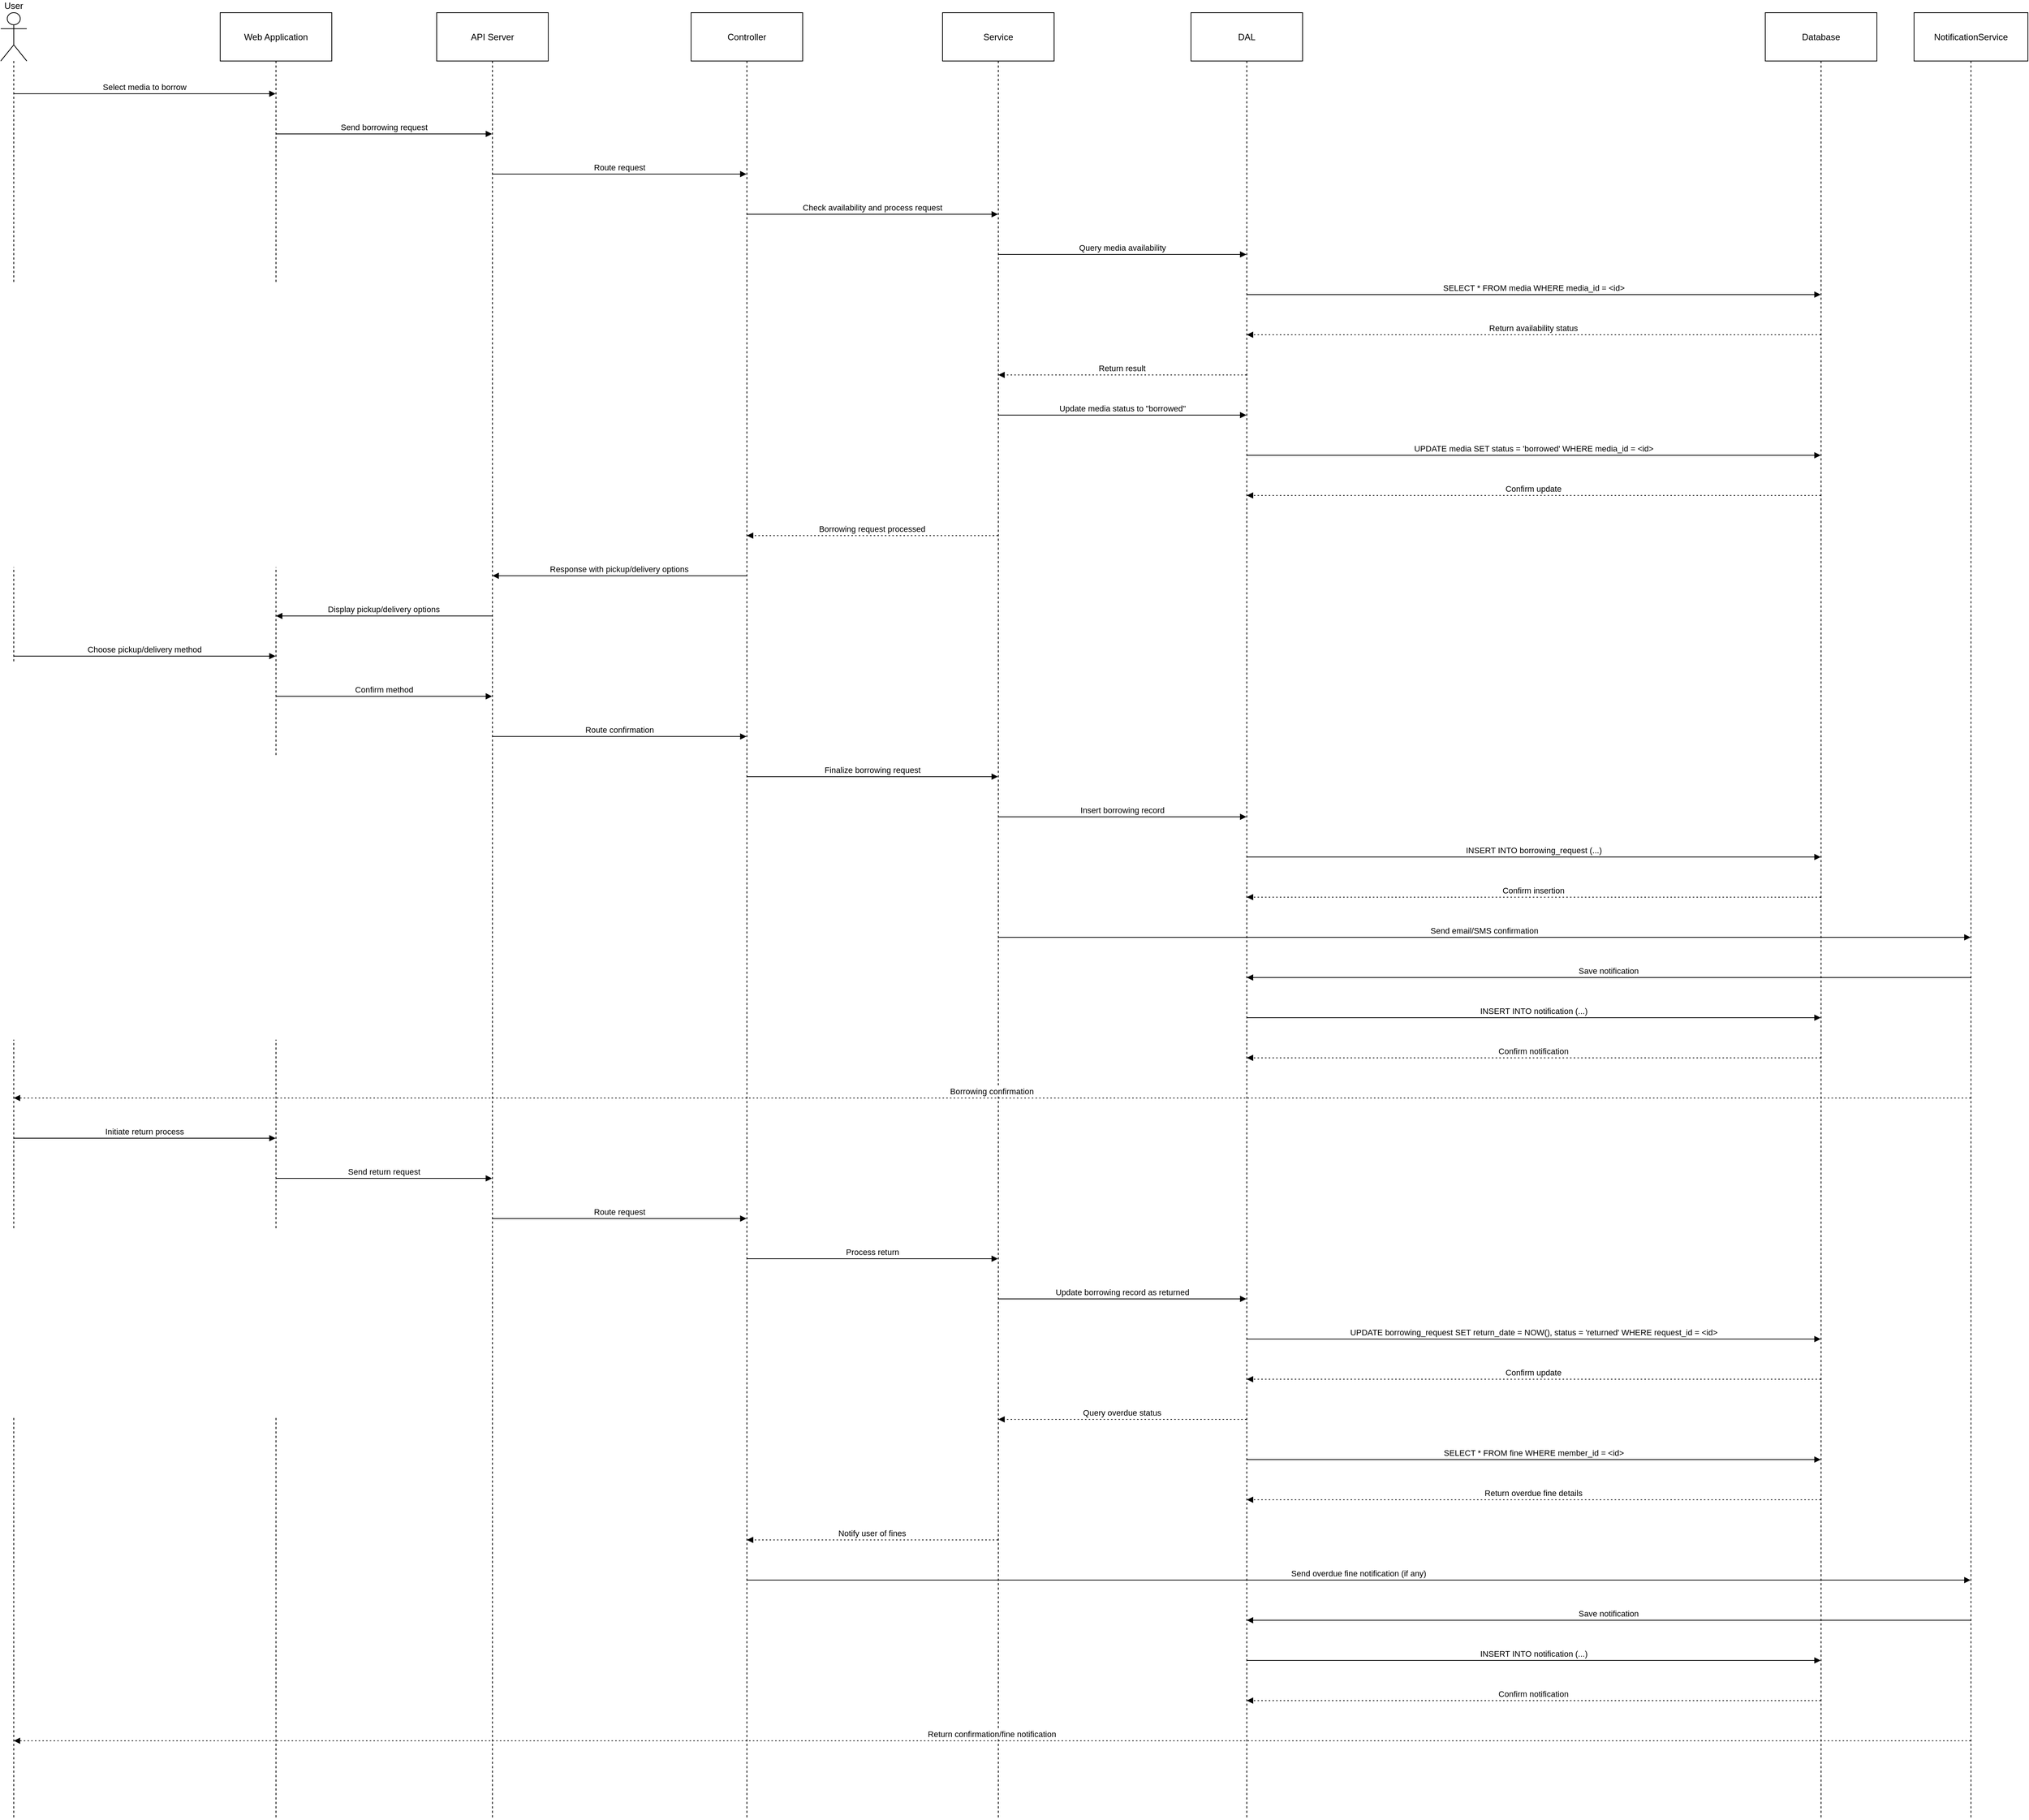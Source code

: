 <mxfile version="26.0.2">
  <diagram name="Page-1" id="7eDkw0SuZ6xW5JD7QbAp">
    <mxGraphModel dx="3816" dy="2304" grid="1" gridSize="10" guides="1" tooltips="1" connect="1" arrows="1" fold="1" page="1" pageScale="1" pageWidth="850" pageHeight="1100" math="0" shadow="0">
      <root>
        <mxCell id="0" />
        <mxCell id="1" parent="0" />
        <mxCell id="g9JzTp2ROm6_mVrZQtTa-70" value="User" style="shape=umlLifeline;perimeter=lifelinePerimeter;whiteSpace=wrap;container=1;dropTarget=0;collapsible=0;recursiveResize=0;outlineConnect=0;portConstraint=eastwest;newEdgeStyle={&quot;edgeStyle&quot;:&quot;elbowEdgeStyle&quot;,&quot;elbow&quot;:&quot;vertical&quot;,&quot;curved&quot;:0,&quot;rounded&quot;:0};participant=umlActor;verticalAlign=bottom;labelPosition=center;verticalLabelPosition=top;align=center;size=65;" vertex="1" parent="1">
          <mxGeometry x="20" y="20" width="35" height="2428" as="geometry" />
        </mxCell>
        <mxCell id="g9JzTp2ROm6_mVrZQtTa-71" value="Web Application" style="shape=umlLifeline;perimeter=lifelinePerimeter;whiteSpace=wrap;container=1;dropTarget=0;collapsible=0;recursiveResize=0;outlineConnect=0;portConstraint=eastwest;newEdgeStyle={&quot;edgeStyle&quot;:&quot;elbowEdgeStyle&quot;,&quot;elbow&quot;:&quot;vertical&quot;,&quot;curved&quot;:0,&quot;rounded&quot;:0};size=65;" vertex="1" parent="1">
          <mxGeometry x="315" y="20" width="150" height="2428" as="geometry" />
        </mxCell>
        <mxCell id="g9JzTp2ROm6_mVrZQtTa-72" value="API Server" style="shape=umlLifeline;perimeter=lifelinePerimeter;whiteSpace=wrap;container=1;dropTarget=0;collapsible=0;recursiveResize=0;outlineConnect=0;portConstraint=eastwest;newEdgeStyle={&quot;edgeStyle&quot;:&quot;elbowEdgeStyle&quot;,&quot;elbow&quot;:&quot;vertical&quot;,&quot;curved&quot;:0,&quot;rounded&quot;:0};size=65;" vertex="1" parent="1">
          <mxGeometry x="606" y="20" width="150" height="2428" as="geometry" />
        </mxCell>
        <mxCell id="g9JzTp2ROm6_mVrZQtTa-73" value="Controller" style="shape=umlLifeline;perimeter=lifelinePerimeter;whiteSpace=wrap;container=1;dropTarget=0;collapsible=0;recursiveResize=0;outlineConnect=0;portConstraint=eastwest;newEdgeStyle={&quot;edgeStyle&quot;:&quot;elbowEdgeStyle&quot;,&quot;elbow&quot;:&quot;vertical&quot;,&quot;curved&quot;:0,&quot;rounded&quot;:0};size=65;" vertex="1" parent="1">
          <mxGeometry x="948" y="20" width="150" height="2428" as="geometry" />
        </mxCell>
        <mxCell id="g9JzTp2ROm6_mVrZQtTa-74" value="Service" style="shape=umlLifeline;perimeter=lifelinePerimeter;whiteSpace=wrap;container=1;dropTarget=0;collapsible=0;recursiveResize=0;outlineConnect=0;portConstraint=eastwest;newEdgeStyle={&quot;edgeStyle&quot;:&quot;elbowEdgeStyle&quot;,&quot;elbow&quot;:&quot;vertical&quot;,&quot;curved&quot;:0,&quot;rounded&quot;:0};size=65;" vertex="1" parent="1">
          <mxGeometry x="1286" y="20" width="150" height="2428" as="geometry" />
        </mxCell>
        <mxCell id="g9JzTp2ROm6_mVrZQtTa-75" value="DAL" style="shape=umlLifeline;perimeter=lifelinePerimeter;whiteSpace=wrap;container=1;dropTarget=0;collapsible=0;recursiveResize=0;outlineConnect=0;portConstraint=eastwest;newEdgeStyle={&quot;edgeStyle&quot;:&quot;elbowEdgeStyle&quot;,&quot;elbow&quot;:&quot;vertical&quot;,&quot;curved&quot;:0,&quot;rounded&quot;:0};size=65;" vertex="1" parent="1">
          <mxGeometry x="1620" y="20" width="150" height="2428" as="geometry" />
        </mxCell>
        <mxCell id="g9JzTp2ROm6_mVrZQtTa-76" value="Database" style="shape=umlLifeline;perimeter=lifelinePerimeter;whiteSpace=wrap;container=1;dropTarget=0;collapsible=0;recursiveResize=0;outlineConnect=0;portConstraint=eastwest;newEdgeStyle={&quot;edgeStyle&quot;:&quot;elbowEdgeStyle&quot;,&quot;elbow&quot;:&quot;vertical&quot;,&quot;curved&quot;:0,&quot;rounded&quot;:0};size=65;" vertex="1" parent="1">
          <mxGeometry x="2392" y="20" width="150" height="2428" as="geometry" />
        </mxCell>
        <mxCell id="g9JzTp2ROm6_mVrZQtTa-77" value="NotificationService" style="shape=umlLifeline;perimeter=lifelinePerimeter;whiteSpace=wrap;container=1;dropTarget=0;collapsible=0;recursiveResize=0;outlineConnect=0;portConstraint=eastwest;newEdgeStyle={&quot;edgeStyle&quot;:&quot;elbowEdgeStyle&quot;,&quot;elbow&quot;:&quot;vertical&quot;,&quot;curved&quot;:0,&quot;rounded&quot;:0};size=65;" vertex="1" parent="1">
          <mxGeometry x="2592" y="20" width="153" height="2428" as="geometry" />
        </mxCell>
        <mxCell id="g9JzTp2ROm6_mVrZQtTa-78" value="Select media to borrow" style="verticalAlign=bottom;edgeStyle=elbowEdgeStyle;elbow=vertical;curved=0;rounded=0;endArrow=block;" edge="1" parent="1" source="g9JzTp2ROm6_mVrZQtTa-70" target="g9JzTp2ROm6_mVrZQtTa-71">
          <mxGeometry relative="1" as="geometry">
            <Array as="points">
              <mxPoint x="251" y="129" />
            </Array>
          </mxGeometry>
        </mxCell>
        <mxCell id="g9JzTp2ROm6_mVrZQtTa-79" value="Send borrowing request" style="verticalAlign=bottom;edgeStyle=elbowEdgeStyle;elbow=vertical;curved=0;rounded=0;endArrow=block;" edge="1" parent="1" source="g9JzTp2ROm6_mVrZQtTa-71" target="g9JzTp2ROm6_mVrZQtTa-72">
          <mxGeometry relative="1" as="geometry">
            <Array as="points">
              <mxPoint x="544" y="183" />
            </Array>
          </mxGeometry>
        </mxCell>
        <mxCell id="g9JzTp2ROm6_mVrZQtTa-80" value="Route request" style="verticalAlign=bottom;edgeStyle=elbowEdgeStyle;elbow=vertical;curved=0;rounded=0;endArrow=block;" edge="1" parent="1" source="g9JzTp2ROm6_mVrZQtTa-72" target="g9JzTp2ROm6_mVrZQtTa-73">
          <mxGeometry relative="1" as="geometry">
            <Array as="points">
              <mxPoint x="861" y="237" />
            </Array>
          </mxGeometry>
        </mxCell>
        <mxCell id="g9JzTp2ROm6_mVrZQtTa-81" value="Check availability and process request" style="verticalAlign=bottom;edgeStyle=elbowEdgeStyle;elbow=vertical;curved=0;rounded=0;endArrow=block;" edge="1" parent="1" source="g9JzTp2ROm6_mVrZQtTa-73" target="g9JzTp2ROm6_mVrZQtTa-74">
          <mxGeometry relative="1" as="geometry">
            <Array as="points">
              <mxPoint x="1201" y="291" />
            </Array>
          </mxGeometry>
        </mxCell>
        <mxCell id="g9JzTp2ROm6_mVrZQtTa-82" value="Query media availability" style="verticalAlign=bottom;edgeStyle=elbowEdgeStyle;elbow=vertical;curved=0;rounded=0;endArrow=block;" edge="1" parent="1" source="g9JzTp2ROm6_mVrZQtTa-74" target="g9JzTp2ROm6_mVrZQtTa-75">
          <mxGeometry relative="1" as="geometry">
            <Array as="points">
              <mxPoint x="1537" y="345" />
            </Array>
          </mxGeometry>
        </mxCell>
        <mxCell id="g9JzTp2ROm6_mVrZQtTa-83" value="SELECT * FROM media WHERE media_id = &lt;id&gt;" style="verticalAlign=bottom;edgeStyle=elbowEdgeStyle;elbow=vertical;curved=0;rounded=0;endArrow=block;" edge="1" parent="1" source="g9JzTp2ROm6_mVrZQtTa-75" target="g9JzTp2ROm6_mVrZQtTa-76">
          <mxGeometry relative="1" as="geometry">
            <Array as="points">
              <mxPoint x="2090" y="399" />
            </Array>
          </mxGeometry>
        </mxCell>
        <mxCell id="g9JzTp2ROm6_mVrZQtTa-84" value="Return availability status" style="verticalAlign=bottom;edgeStyle=elbowEdgeStyle;elbow=vertical;curved=0;rounded=0;dashed=1;dashPattern=2 3;endArrow=block;" edge="1" parent="1" source="g9JzTp2ROm6_mVrZQtTa-76" target="g9JzTp2ROm6_mVrZQtTa-75">
          <mxGeometry relative="1" as="geometry">
            <Array as="points">
              <mxPoint x="2093" y="453" />
            </Array>
          </mxGeometry>
        </mxCell>
        <mxCell id="g9JzTp2ROm6_mVrZQtTa-85" value="Return result" style="verticalAlign=bottom;edgeStyle=elbowEdgeStyle;elbow=vertical;curved=0;rounded=0;dashed=1;dashPattern=2 3;endArrow=block;" edge="1" parent="1" source="g9JzTp2ROm6_mVrZQtTa-75" target="g9JzTp2ROm6_mVrZQtTa-74">
          <mxGeometry relative="1" as="geometry">
            <Array as="points">
              <mxPoint x="1540" y="507" />
            </Array>
          </mxGeometry>
        </mxCell>
        <mxCell id="g9JzTp2ROm6_mVrZQtTa-86" value="Update media status to &quot;borrowed&quot;" style="verticalAlign=bottom;edgeStyle=elbowEdgeStyle;elbow=vertical;curved=0;rounded=0;endArrow=block;" edge="1" parent="1" source="g9JzTp2ROm6_mVrZQtTa-74" target="g9JzTp2ROm6_mVrZQtTa-75">
          <mxGeometry relative="1" as="geometry">
            <Array as="points">
              <mxPoint x="1537" y="561" />
            </Array>
          </mxGeometry>
        </mxCell>
        <mxCell id="g9JzTp2ROm6_mVrZQtTa-87" value="UPDATE media SET status = &#39;borrowed&#39; WHERE media_id = &lt;id&gt;" style="verticalAlign=bottom;edgeStyle=elbowEdgeStyle;elbow=vertical;curved=0;rounded=0;endArrow=block;" edge="1" parent="1" source="g9JzTp2ROm6_mVrZQtTa-75" target="g9JzTp2ROm6_mVrZQtTa-76">
          <mxGeometry relative="1" as="geometry">
            <Array as="points">
              <mxPoint x="2090" y="615" />
            </Array>
          </mxGeometry>
        </mxCell>
        <mxCell id="g9JzTp2ROm6_mVrZQtTa-88" value="Confirm update" style="verticalAlign=bottom;edgeStyle=elbowEdgeStyle;elbow=vertical;curved=0;rounded=0;dashed=1;dashPattern=2 3;endArrow=block;" edge="1" parent="1" source="g9JzTp2ROm6_mVrZQtTa-76" target="g9JzTp2ROm6_mVrZQtTa-75">
          <mxGeometry relative="1" as="geometry">
            <Array as="points">
              <mxPoint x="2093" y="669" />
            </Array>
          </mxGeometry>
        </mxCell>
        <mxCell id="g9JzTp2ROm6_mVrZQtTa-89" value="Borrowing request processed" style="verticalAlign=bottom;edgeStyle=elbowEdgeStyle;elbow=vertical;curved=0;rounded=0;dashed=1;dashPattern=2 3;endArrow=block;" edge="1" parent="1" source="g9JzTp2ROm6_mVrZQtTa-74" target="g9JzTp2ROm6_mVrZQtTa-73">
          <mxGeometry relative="1" as="geometry">
            <Array as="points">
              <mxPoint x="1204" y="723" />
            </Array>
          </mxGeometry>
        </mxCell>
        <mxCell id="g9JzTp2ROm6_mVrZQtTa-90" value="Response with pickup/delivery options" style="verticalAlign=bottom;edgeStyle=elbowEdgeStyle;elbow=vertical;curved=0;rounded=0;endArrow=block;" edge="1" parent="1" source="g9JzTp2ROm6_mVrZQtTa-73" target="g9JzTp2ROm6_mVrZQtTa-72">
          <mxGeometry relative="1" as="geometry">
            <Array as="points">
              <mxPoint x="864" y="777" />
            </Array>
          </mxGeometry>
        </mxCell>
        <mxCell id="g9JzTp2ROm6_mVrZQtTa-91" value="Display pickup/delivery options" style="verticalAlign=bottom;edgeStyle=elbowEdgeStyle;elbow=vertical;curved=0;rounded=0;endArrow=block;" edge="1" parent="1" source="g9JzTp2ROm6_mVrZQtTa-72" target="g9JzTp2ROm6_mVrZQtTa-71">
          <mxGeometry relative="1" as="geometry">
            <Array as="points">
              <mxPoint x="547" y="831" />
            </Array>
          </mxGeometry>
        </mxCell>
        <mxCell id="g9JzTp2ROm6_mVrZQtTa-92" value="Choose pickup/delivery method" style="verticalAlign=bottom;edgeStyle=elbowEdgeStyle;elbow=vertical;curved=0;rounded=0;endArrow=block;" edge="1" parent="1" source="g9JzTp2ROm6_mVrZQtTa-70" target="g9JzTp2ROm6_mVrZQtTa-71">
          <mxGeometry relative="1" as="geometry">
            <Array as="points">
              <mxPoint x="251" y="885" />
            </Array>
          </mxGeometry>
        </mxCell>
        <mxCell id="g9JzTp2ROm6_mVrZQtTa-93" value="Confirm method" style="verticalAlign=bottom;edgeStyle=elbowEdgeStyle;elbow=vertical;curved=0;rounded=0;endArrow=block;" edge="1" parent="1" source="g9JzTp2ROm6_mVrZQtTa-71" target="g9JzTp2ROm6_mVrZQtTa-72">
          <mxGeometry relative="1" as="geometry">
            <Array as="points">
              <mxPoint x="544" y="939" />
            </Array>
          </mxGeometry>
        </mxCell>
        <mxCell id="g9JzTp2ROm6_mVrZQtTa-94" value="Route confirmation" style="verticalAlign=bottom;edgeStyle=elbowEdgeStyle;elbow=vertical;curved=0;rounded=0;endArrow=block;" edge="1" parent="1" source="g9JzTp2ROm6_mVrZQtTa-72" target="g9JzTp2ROm6_mVrZQtTa-73">
          <mxGeometry relative="1" as="geometry">
            <Array as="points">
              <mxPoint x="861" y="993" />
            </Array>
          </mxGeometry>
        </mxCell>
        <mxCell id="g9JzTp2ROm6_mVrZQtTa-95" value="Finalize borrowing request" style="verticalAlign=bottom;edgeStyle=elbowEdgeStyle;elbow=vertical;curved=0;rounded=0;endArrow=block;" edge="1" parent="1" source="g9JzTp2ROm6_mVrZQtTa-73" target="g9JzTp2ROm6_mVrZQtTa-74">
          <mxGeometry relative="1" as="geometry">
            <Array as="points">
              <mxPoint x="1201" y="1047" />
            </Array>
          </mxGeometry>
        </mxCell>
        <mxCell id="g9JzTp2ROm6_mVrZQtTa-96" value="Insert borrowing record" style="verticalAlign=bottom;edgeStyle=elbowEdgeStyle;elbow=vertical;curved=0;rounded=0;endArrow=block;" edge="1" parent="1" source="g9JzTp2ROm6_mVrZQtTa-74" target="g9JzTp2ROm6_mVrZQtTa-75">
          <mxGeometry relative="1" as="geometry">
            <Array as="points">
              <mxPoint x="1537" y="1101" />
            </Array>
          </mxGeometry>
        </mxCell>
        <mxCell id="g9JzTp2ROm6_mVrZQtTa-97" value="INSERT INTO borrowing_request (...)" style="verticalAlign=bottom;edgeStyle=elbowEdgeStyle;elbow=vertical;curved=0;rounded=0;endArrow=block;" edge="1" parent="1" source="g9JzTp2ROm6_mVrZQtTa-75" target="g9JzTp2ROm6_mVrZQtTa-76">
          <mxGeometry relative="1" as="geometry">
            <Array as="points">
              <mxPoint x="2090" y="1155" />
            </Array>
          </mxGeometry>
        </mxCell>
        <mxCell id="g9JzTp2ROm6_mVrZQtTa-98" value="Confirm insertion" style="verticalAlign=bottom;edgeStyle=elbowEdgeStyle;elbow=vertical;curved=0;rounded=0;dashed=1;dashPattern=2 3;endArrow=block;" edge="1" parent="1" source="g9JzTp2ROm6_mVrZQtTa-76" target="g9JzTp2ROm6_mVrZQtTa-75">
          <mxGeometry relative="1" as="geometry">
            <Array as="points">
              <mxPoint x="2093" y="1209" />
            </Array>
          </mxGeometry>
        </mxCell>
        <mxCell id="g9JzTp2ROm6_mVrZQtTa-99" value="Send email/SMS confirmation" style="verticalAlign=bottom;edgeStyle=elbowEdgeStyle;elbow=vertical;curved=0;rounded=0;endArrow=block;" edge="1" parent="1" source="g9JzTp2ROm6_mVrZQtTa-74" target="g9JzTp2ROm6_mVrZQtTa-77">
          <mxGeometry relative="1" as="geometry">
            <Array as="points">
              <mxPoint x="2023" y="1263" />
            </Array>
          </mxGeometry>
        </mxCell>
        <mxCell id="g9JzTp2ROm6_mVrZQtTa-100" value="Save notification" style="verticalAlign=bottom;edgeStyle=elbowEdgeStyle;elbow=vertical;curved=0;rounded=0;endArrow=block;" edge="1" parent="1" source="g9JzTp2ROm6_mVrZQtTa-77" target="g9JzTp2ROm6_mVrZQtTa-75">
          <mxGeometry relative="1" as="geometry">
            <Array as="points">
              <mxPoint x="2193" y="1317" />
            </Array>
          </mxGeometry>
        </mxCell>
        <mxCell id="g9JzTp2ROm6_mVrZQtTa-101" value="INSERT INTO notification (...)" style="verticalAlign=bottom;edgeStyle=elbowEdgeStyle;elbow=vertical;curved=0;rounded=0;endArrow=block;" edge="1" parent="1" source="g9JzTp2ROm6_mVrZQtTa-75" target="g9JzTp2ROm6_mVrZQtTa-76">
          <mxGeometry relative="1" as="geometry">
            <Array as="points">
              <mxPoint x="2090" y="1371" />
            </Array>
          </mxGeometry>
        </mxCell>
        <mxCell id="g9JzTp2ROm6_mVrZQtTa-102" value="Confirm notification" style="verticalAlign=bottom;edgeStyle=elbowEdgeStyle;elbow=vertical;curved=0;rounded=0;dashed=1;dashPattern=2 3;endArrow=block;" edge="1" parent="1" source="g9JzTp2ROm6_mVrZQtTa-76" target="g9JzTp2ROm6_mVrZQtTa-75">
          <mxGeometry relative="1" as="geometry">
            <Array as="points">
              <mxPoint x="2093" y="1425" />
            </Array>
          </mxGeometry>
        </mxCell>
        <mxCell id="g9JzTp2ROm6_mVrZQtTa-103" value="Borrowing confirmation" style="verticalAlign=bottom;edgeStyle=elbowEdgeStyle;elbow=vertical;curved=0;rounded=0;dashed=1;dashPattern=2 3;endArrow=block;" edge="1" parent="1" source="g9JzTp2ROm6_mVrZQtTa-77" target="g9JzTp2ROm6_mVrZQtTa-70">
          <mxGeometry relative="1" as="geometry">
            <Array as="points">
              <mxPoint x="1393" y="1479" />
            </Array>
          </mxGeometry>
        </mxCell>
        <mxCell id="g9JzTp2ROm6_mVrZQtTa-104" value="Initiate return process" style="verticalAlign=bottom;edgeStyle=elbowEdgeStyle;elbow=vertical;curved=0;rounded=0;endArrow=block;" edge="1" parent="1" source="g9JzTp2ROm6_mVrZQtTa-70" target="g9JzTp2ROm6_mVrZQtTa-71">
          <mxGeometry relative="1" as="geometry">
            <Array as="points">
              <mxPoint x="251" y="1533" />
            </Array>
          </mxGeometry>
        </mxCell>
        <mxCell id="g9JzTp2ROm6_mVrZQtTa-105" value="Send return request" style="verticalAlign=bottom;edgeStyle=elbowEdgeStyle;elbow=vertical;curved=0;rounded=0;endArrow=block;" edge="1" parent="1" source="g9JzTp2ROm6_mVrZQtTa-71" target="g9JzTp2ROm6_mVrZQtTa-72">
          <mxGeometry relative="1" as="geometry">
            <Array as="points">
              <mxPoint x="544" y="1587" />
            </Array>
          </mxGeometry>
        </mxCell>
        <mxCell id="g9JzTp2ROm6_mVrZQtTa-106" value="Route request" style="verticalAlign=bottom;edgeStyle=elbowEdgeStyle;elbow=vertical;curved=0;rounded=0;endArrow=block;" edge="1" parent="1" source="g9JzTp2ROm6_mVrZQtTa-72" target="g9JzTp2ROm6_mVrZQtTa-73">
          <mxGeometry relative="1" as="geometry">
            <Array as="points">
              <mxPoint x="861" y="1641" />
            </Array>
          </mxGeometry>
        </mxCell>
        <mxCell id="g9JzTp2ROm6_mVrZQtTa-107" value="Process return" style="verticalAlign=bottom;edgeStyle=elbowEdgeStyle;elbow=vertical;curved=0;rounded=0;endArrow=block;" edge="1" parent="1" source="g9JzTp2ROm6_mVrZQtTa-73" target="g9JzTp2ROm6_mVrZQtTa-74">
          <mxGeometry relative="1" as="geometry">
            <Array as="points">
              <mxPoint x="1201" y="1695" />
            </Array>
          </mxGeometry>
        </mxCell>
        <mxCell id="g9JzTp2ROm6_mVrZQtTa-108" value="Update borrowing record as returned" style="verticalAlign=bottom;edgeStyle=elbowEdgeStyle;elbow=vertical;curved=0;rounded=0;endArrow=block;" edge="1" parent="1" source="g9JzTp2ROm6_mVrZQtTa-74" target="g9JzTp2ROm6_mVrZQtTa-75">
          <mxGeometry relative="1" as="geometry">
            <Array as="points">
              <mxPoint x="1537" y="1749" />
            </Array>
          </mxGeometry>
        </mxCell>
        <mxCell id="g9JzTp2ROm6_mVrZQtTa-109" value="UPDATE borrowing_request SET return_date = NOW(), status = &#39;returned&#39; WHERE request_id = &lt;id&gt;" style="verticalAlign=bottom;edgeStyle=elbowEdgeStyle;elbow=vertical;curved=0;rounded=0;endArrow=block;" edge="1" parent="1" source="g9JzTp2ROm6_mVrZQtTa-75" target="g9JzTp2ROm6_mVrZQtTa-76">
          <mxGeometry relative="1" as="geometry">
            <Array as="points">
              <mxPoint x="2090" y="1803" />
            </Array>
          </mxGeometry>
        </mxCell>
        <mxCell id="g9JzTp2ROm6_mVrZQtTa-110" value="Confirm update" style="verticalAlign=bottom;edgeStyle=elbowEdgeStyle;elbow=vertical;curved=0;rounded=0;dashed=1;dashPattern=2 3;endArrow=block;" edge="1" parent="1" source="g9JzTp2ROm6_mVrZQtTa-76" target="g9JzTp2ROm6_mVrZQtTa-75">
          <mxGeometry relative="1" as="geometry">
            <Array as="points">
              <mxPoint x="2093" y="1857" />
            </Array>
          </mxGeometry>
        </mxCell>
        <mxCell id="g9JzTp2ROm6_mVrZQtTa-111" value="Query overdue status" style="verticalAlign=bottom;edgeStyle=elbowEdgeStyle;elbow=vertical;curved=0;rounded=0;dashed=1;dashPattern=2 3;endArrow=block;" edge="1" parent="1" source="g9JzTp2ROm6_mVrZQtTa-75" target="g9JzTp2ROm6_mVrZQtTa-74">
          <mxGeometry relative="1" as="geometry">
            <Array as="points">
              <mxPoint x="1540" y="1911" />
            </Array>
          </mxGeometry>
        </mxCell>
        <mxCell id="g9JzTp2ROm6_mVrZQtTa-112" value="SELECT * FROM fine WHERE member_id = &lt;id&gt;" style="verticalAlign=bottom;edgeStyle=elbowEdgeStyle;elbow=vertical;curved=0;rounded=0;endArrow=block;" edge="1" parent="1" source="g9JzTp2ROm6_mVrZQtTa-75" target="g9JzTp2ROm6_mVrZQtTa-76">
          <mxGeometry relative="1" as="geometry">
            <Array as="points">
              <mxPoint x="2090" y="1965" />
            </Array>
          </mxGeometry>
        </mxCell>
        <mxCell id="g9JzTp2ROm6_mVrZQtTa-113" value="Return overdue fine details" style="verticalAlign=bottom;edgeStyle=elbowEdgeStyle;elbow=vertical;curved=0;rounded=0;dashed=1;dashPattern=2 3;endArrow=block;" edge="1" parent="1" source="g9JzTp2ROm6_mVrZQtTa-76" target="g9JzTp2ROm6_mVrZQtTa-75">
          <mxGeometry relative="1" as="geometry">
            <Array as="points">
              <mxPoint x="2093" y="2019" />
            </Array>
          </mxGeometry>
        </mxCell>
        <mxCell id="g9JzTp2ROm6_mVrZQtTa-114" value="Notify user of fines" style="verticalAlign=bottom;edgeStyle=elbowEdgeStyle;elbow=vertical;curved=0;rounded=0;dashed=1;dashPattern=2 3;endArrow=block;" edge="1" parent="1" source="g9JzTp2ROm6_mVrZQtTa-74" target="g9JzTp2ROm6_mVrZQtTa-73">
          <mxGeometry relative="1" as="geometry">
            <Array as="points">
              <mxPoint x="1204" y="2073" />
            </Array>
          </mxGeometry>
        </mxCell>
        <mxCell id="g9JzTp2ROm6_mVrZQtTa-115" value="Send overdue fine notification (if any)" style="verticalAlign=bottom;edgeStyle=elbowEdgeStyle;elbow=vertical;curved=0;rounded=0;endArrow=block;" edge="1" parent="1" source="g9JzTp2ROm6_mVrZQtTa-73" target="g9JzTp2ROm6_mVrZQtTa-77">
          <mxGeometry relative="1" as="geometry">
            <Array as="points">
              <mxPoint x="1854" y="2127" />
            </Array>
          </mxGeometry>
        </mxCell>
        <mxCell id="g9JzTp2ROm6_mVrZQtTa-116" value="Save notification" style="verticalAlign=bottom;edgeStyle=elbowEdgeStyle;elbow=vertical;curved=0;rounded=0;endArrow=block;" edge="1" parent="1" source="g9JzTp2ROm6_mVrZQtTa-77" target="g9JzTp2ROm6_mVrZQtTa-75">
          <mxGeometry relative="1" as="geometry">
            <Array as="points">
              <mxPoint x="2193" y="2181" />
            </Array>
          </mxGeometry>
        </mxCell>
        <mxCell id="g9JzTp2ROm6_mVrZQtTa-117" value="INSERT INTO notification (...)" style="verticalAlign=bottom;edgeStyle=elbowEdgeStyle;elbow=vertical;curved=0;rounded=0;endArrow=block;" edge="1" parent="1" source="g9JzTp2ROm6_mVrZQtTa-75" target="g9JzTp2ROm6_mVrZQtTa-76">
          <mxGeometry relative="1" as="geometry">
            <Array as="points">
              <mxPoint x="2090" y="2235" />
            </Array>
          </mxGeometry>
        </mxCell>
        <mxCell id="g9JzTp2ROm6_mVrZQtTa-118" value="Confirm notification" style="verticalAlign=bottom;edgeStyle=elbowEdgeStyle;elbow=vertical;curved=0;rounded=0;dashed=1;dashPattern=2 3;endArrow=block;" edge="1" parent="1" source="g9JzTp2ROm6_mVrZQtTa-76" target="g9JzTp2ROm6_mVrZQtTa-75">
          <mxGeometry relative="1" as="geometry">
            <Array as="points">
              <mxPoint x="2093" y="2289" />
            </Array>
          </mxGeometry>
        </mxCell>
        <mxCell id="g9JzTp2ROm6_mVrZQtTa-119" value="Return confirmation/fine notification" style="verticalAlign=bottom;edgeStyle=elbowEdgeStyle;elbow=vertical;curved=0;rounded=0;dashed=1;dashPattern=2 3;endArrow=block;" edge="1" parent="1" source="g9JzTp2ROm6_mVrZQtTa-77" target="g9JzTp2ROm6_mVrZQtTa-70">
          <mxGeometry relative="1" as="geometry">
            <Array as="points">
              <mxPoint x="1393" y="2343" />
            </Array>
          </mxGeometry>
        </mxCell>
      </root>
    </mxGraphModel>
  </diagram>
</mxfile>
